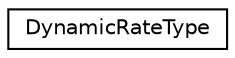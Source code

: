 digraph "Graphical Class Hierarchy"
{
 // INTERACTIVE_SVG=YES
  edge [fontname="Helvetica",fontsize="10",labelfontname="Helvetica",labelfontsize="10"];
  node [fontname="Helvetica",fontsize="10",shape=record];
  rankdir="LR";
  Node0 [label="DynamicRateType",height=0.2,width=0.4,color="black", fillcolor="white", style="filled",URL="$structDynamicRateType.html",tooltip="Struct to hold dynamic rate changer type. "];
}
